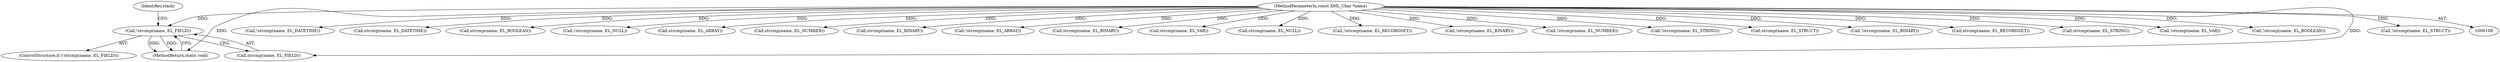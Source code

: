 digraph "0_php-src_6045de69c7dedcba3eadf7c4bba424b19c81d00d_0@API" {
"1000585" [label="(Call,!strcmp(name, EL_FIELD))"];
"1000110" [label="(MethodParameterIn,const XML_Char *name)"];
"1000174" [label="(Call,!strcmp(name, EL_DATETIME))"];
"1000584" [label="(ControlStructure,if (!strcmp(name, EL_FIELD)))"];
"1000175" [label="(Call,strcmp(name, EL_DATETIME))"];
"1000146" [label="(Call,strcmp(name, EL_BOOLEAN))"];
"1000150" [label="(Call,!strcmp(name, EL_NULL))"];
"1000585" [label="(Call,!strcmp(name, EL_FIELD))"];
"1000156" [label="(Call,strcmp(name, EL_ARRAY))"];
"1000141" [label="(Call,strcmp(name, EL_NUMBER))"];
"1000214" [label="(Call,strcmp(name, EL_BINARY))"];
"1000155" [label="(Call,!strcmp(name, EL_ARRAY))"];
"1000603" [label="(MethodReturn,static void)"];
"1000171" [label="(Call,strcmp(name, EL_BINARY))"];
"1000567" [label="(Call,strcmp(name, EL_VAR))"];
"1000151" [label="(Call,strcmp(name, EL_NULL))"];
"1000110" [label="(MethodParameterIn,const XML_Char *name)"];
"1000165" [label="(Call,!strcmp(name, EL_RECORDSET))"];
"1000213" [label="(Call,!strcmp(name, EL_BINARY))"];
"1000140" [label="(Call,!strcmp(name, EL_NUMBER))"];
"1000135" [label="(Call,!strcmp(name, EL_STRING))"];
"1000161" [label="(Call,strcmp(name, EL_STRUCT))"];
"1000170" [label="(Call,!strcmp(name, EL_BINARY))"];
"1000166" [label="(Call,strcmp(name, EL_RECORDSET))"];
"1000136" [label="(Call,strcmp(name, EL_STRING))"];
"1000566" [label="(Call,!strcmp(name, EL_VAR))"];
"1000145" [label="(Call,!strcmp(name, EL_BOOLEAN))"];
"1000586" [label="(Call,strcmp(name, EL_FIELD))"];
"1000160" [label="(Call,!strcmp(name, EL_STRUCT))"];
"1000592" [label="(Identifier,stack)"];
"1000585" -> "1000584"  [label="AST: "];
"1000585" -> "1000586"  [label="CFG: "];
"1000586" -> "1000585"  [label="AST: "];
"1000592" -> "1000585"  [label="CFG: "];
"1000603" -> "1000585"  [label="CFG: "];
"1000585" -> "1000603"  [label="DDG: "];
"1000585" -> "1000603"  [label="DDG: "];
"1000110" -> "1000585"  [label="DDG: "];
"1000110" -> "1000108"  [label="AST: "];
"1000110" -> "1000603"  [label="DDG: "];
"1000110" -> "1000135"  [label="DDG: "];
"1000110" -> "1000136"  [label="DDG: "];
"1000110" -> "1000140"  [label="DDG: "];
"1000110" -> "1000141"  [label="DDG: "];
"1000110" -> "1000145"  [label="DDG: "];
"1000110" -> "1000146"  [label="DDG: "];
"1000110" -> "1000150"  [label="DDG: "];
"1000110" -> "1000151"  [label="DDG: "];
"1000110" -> "1000155"  [label="DDG: "];
"1000110" -> "1000156"  [label="DDG: "];
"1000110" -> "1000160"  [label="DDG: "];
"1000110" -> "1000161"  [label="DDG: "];
"1000110" -> "1000165"  [label="DDG: "];
"1000110" -> "1000166"  [label="DDG: "];
"1000110" -> "1000170"  [label="DDG: "];
"1000110" -> "1000171"  [label="DDG: "];
"1000110" -> "1000174"  [label="DDG: "];
"1000110" -> "1000175"  [label="DDG: "];
"1000110" -> "1000213"  [label="DDG: "];
"1000110" -> "1000214"  [label="DDG: "];
"1000110" -> "1000566"  [label="DDG: "];
"1000110" -> "1000567"  [label="DDG: "];
"1000110" -> "1000586"  [label="DDG: "];
}
